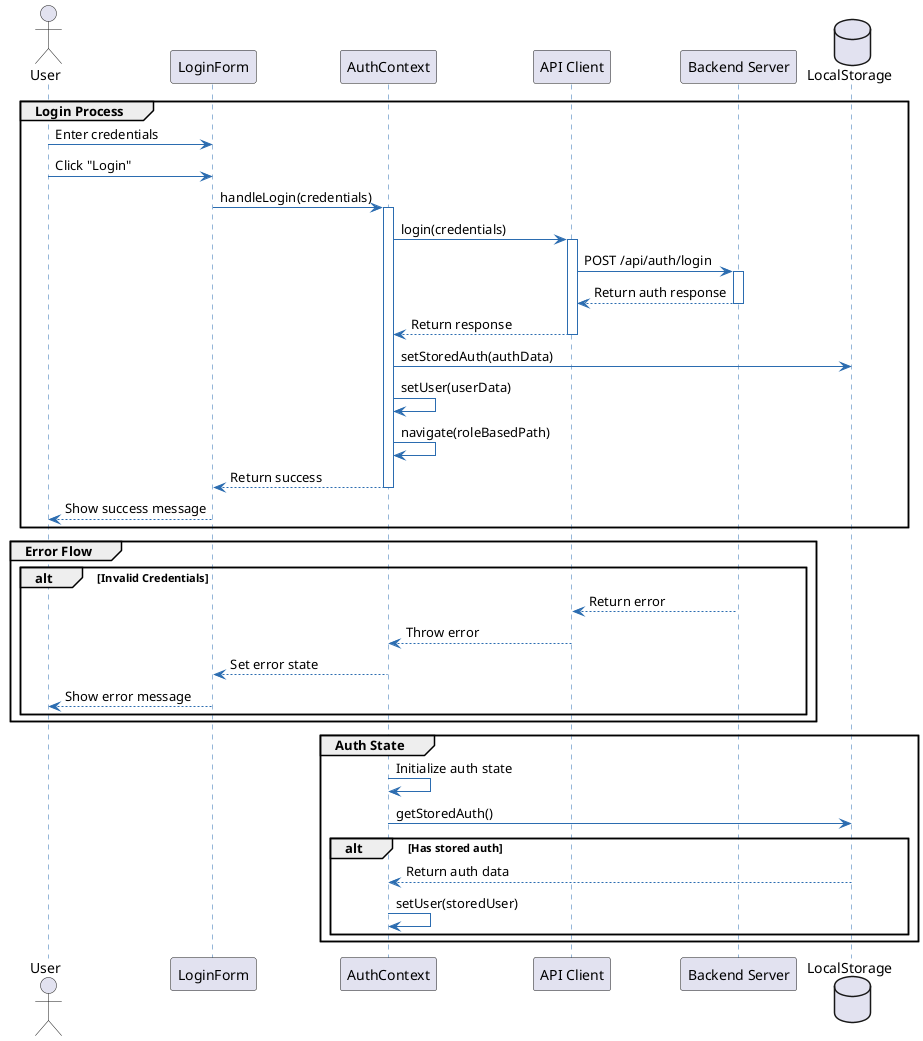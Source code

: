 @startuml Login Use Case

' Actors and Participants
actor User
participant "LoginForm" as Form
participant "AuthContext" as Auth
participant "API Client" as API
participant "Backend Server" as Server
database "LocalStorage" as Storage

' Styling
skinparam sequence {
    ArrowColor #2B6CB0
    ActorBorderColor #2B6CB0
    LifeLineBorderColor #2B6CB0
    ParticipantBorderColor #2B6CB0
    ParticipantBackgroundColor #EBF8FF
}

' === Login Flow ===
group Login Process
    User -> Form: Enter credentials
    User -> Form: Click "Login"
    
    Form -> Auth: handleLogin(credentials)
    activate Auth
    
    Auth -> API: login(credentials)
    activate API
    API -> Server: POST /api/auth/login
    activate Server
    Server --> API: Return auth response
    deactivate Server
    API --> Auth: Return response
    deactivate API
    
    Auth -> Storage: setStoredAuth(authData)
    Auth -> Auth: setUser(userData)
    Auth -> Auth: navigate(roleBasedPath)
    Auth --> Form: Return success
    deactivate Auth
    
    Form --> User: Show success message
end

' === Error Handling ===
group Error Flow
    alt Invalid Credentials
        Server --> API: Return error
        API --> Auth: Throw error
        Auth --> Form: Set error state
        Form --> User: Show error message
    end
end

' === Auth State Management ===
group Auth State
    Auth -> Auth: Initialize auth state
    Auth -> Storage: getStoredAuth()
    alt Has stored auth
        Storage --> Auth: Return auth data
        Auth -> Auth: setUser(storedUser)
    end
end

@enduml 